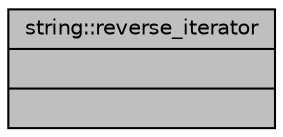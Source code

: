 digraph "string::reverse_iterator"
{
 // INTERACTIVE_SVG=YES
  bgcolor="transparent";
  edge [fontname="Helvetica",fontsize="10",labelfontname="Helvetica",labelfontsize="10"];
  node [fontname="Helvetica",fontsize="10",shape=record];
  Node1 [label="{string::reverse_iterator\n||}",height=0.2,width=0.4,color="black", fillcolor="grey75", style="filled", fontcolor="black"];
}
